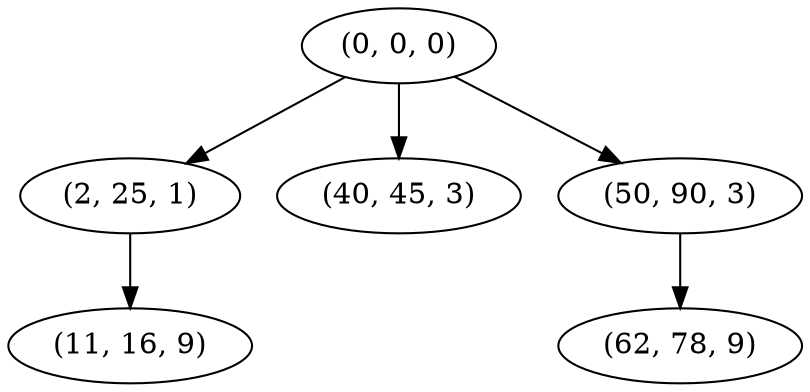 digraph tree {
    "(0, 0, 0)";
    "(2, 25, 1)";
    "(11, 16, 9)";
    "(40, 45, 3)";
    "(50, 90, 3)";
    "(62, 78, 9)";
    "(0, 0, 0)" -> "(2, 25, 1)";
    "(0, 0, 0)" -> "(40, 45, 3)";
    "(0, 0, 0)" -> "(50, 90, 3)";
    "(2, 25, 1)" -> "(11, 16, 9)";
    "(50, 90, 3)" -> "(62, 78, 9)";
}
